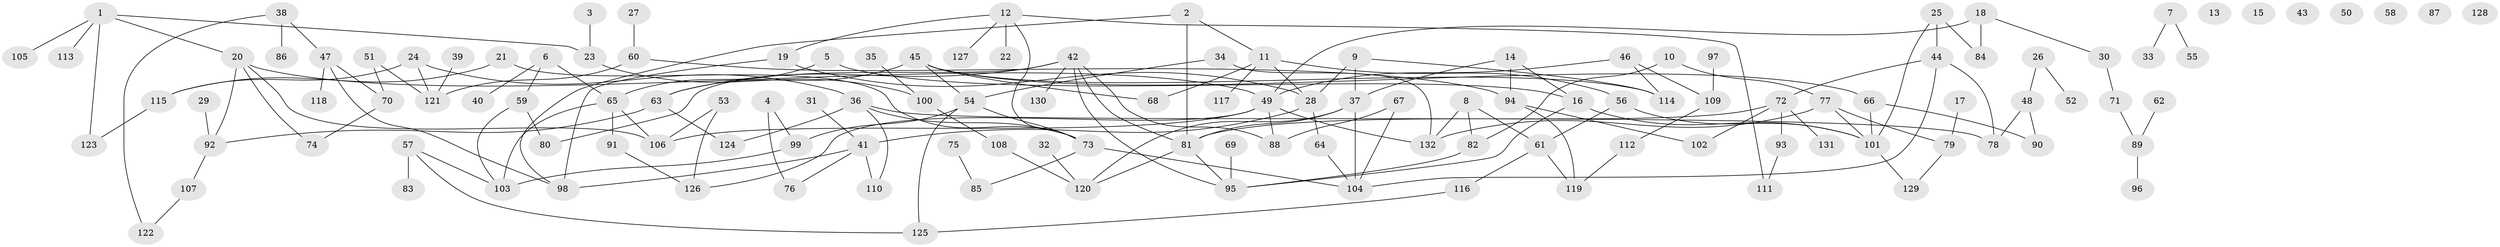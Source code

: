 // coarse degree distribution, {0: 0.20512820512820512, 1: 0.28205128205128205, 6: 0.1282051282051282, 2: 0.10256410256410256, 3: 0.10256410256410256, 4: 0.10256410256410256, 5: 0.02564102564102564, 14: 0.02564102564102564, 8: 0.02564102564102564}
// Generated by graph-tools (version 1.1) at 2025/43/03/04/25 21:43:16]
// undirected, 132 vertices, 173 edges
graph export_dot {
graph [start="1"]
  node [color=gray90,style=filled];
  1;
  2;
  3;
  4;
  5;
  6;
  7;
  8;
  9;
  10;
  11;
  12;
  13;
  14;
  15;
  16;
  17;
  18;
  19;
  20;
  21;
  22;
  23;
  24;
  25;
  26;
  27;
  28;
  29;
  30;
  31;
  32;
  33;
  34;
  35;
  36;
  37;
  38;
  39;
  40;
  41;
  42;
  43;
  44;
  45;
  46;
  47;
  48;
  49;
  50;
  51;
  52;
  53;
  54;
  55;
  56;
  57;
  58;
  59;
  60;
  61;
  62;
  63;
  64;
  65;
  66;
  67;
  68;
  69;
  70;
  71;
  72;
  73;
  74;
  75;
  76;
  77;
  78;
  79;
  80;
  81;
  82;
  83;
  84;
  85;
  86;
  87;
  88;
  89;
  90;
  91;
  92;
  93;
  94;
  95;
  96;
  97;
  98;
  99;
  100;
  101;
  102;
  103;
  104;
  105;
  106;
  107;
  108;
  109;
  110;
  111;
  112;
  113;
  114;
  115;
  116;
  117;
  118;
  119;
  120;
  121;
  122;
  123;
  124;
  125;
  126;
  127;
  128;
  129;
  130;
  131;
  132;
  1 -- 20;
  1 -- 23;
  1 -- 105;
  1 -- 113;
  1 -- 123;
  2 -- 11;
  2 -- 81;
  2 -- 98;
  3 -- 23;
  4 -- 76;
  4 -- 99;
  5 -- 16;
  5 -- 65;
  6 -- 40;
  6 -- 59;
  6 -- 65;
  7 -- 33;
  7 -- 55;
  8 -- 61;
  8 -- 82;
  8 -- 132;
  9 -- 28;
  9 -- 37;
  9 -- 114;
  10 -- 77;
  10 -- 82;
  11 -- 28;
  11 -- 56;
  11 -- 68;
  11 -- 117;
  12 -- 19;
  12 -- 22;
  12 -- 73;
  12 -- 111;
  12 -- 127;
  14 -- 16;
  14 -- 37;
  14 -- 94;
  16 -- 95;
  16 -- 101;
  17 -- 79;
  18 -- 30;
  18 -- 49;
  18 -- 84;
  19 -- 28;
  19 -- 98;
  20 -- 49;
  20 -- 74;
  20 -- 92;
  20 -- 106;
  21 -- 73;
  21 -- 115;
  23 -- 100;
  24 -- 36;
  24 -- 115;
  24 -- 121;
  25 -- 44;
  25 -- 84;
  25 -- 101;
  26 -- 48;
  26 -- 52;
  27 -- 60;
  28 -- 41;
  28 -- 64;
  29 -- 92;
  30 -- 71;
  31 -- 41;
  32 -- 120;
  34 -- 54;
  34 -- 132;
  35 -- 100;
  36 -- 73;
  36 -- 78;
  36 -- 110;
  36 -- 124;
  37 -- 81;
  37 -- 104;
  37 -- 120;
  38 -- 47;
  38 -- 86;
  38 -- 122;
  39 -- 121;
  41 -- 76;
  41 -- 98;
  41 -- 110;
  42 -- 63;
  42 -- 80;
  42 -- 81;
  42 -- 88;
  42 -- 95;
  42 -- 130;
  44 -- 72;
  44 -- 78;
  44 -- 104;
  45 -- 54;
  45 -- 63;
  45 -- 66;
  45 -- 68;
  45 -- 114;
  46 -- 49;
  46 -- 109;
  46 -- 114;
  47 -- 70;
  47 -- 98;
  47 -- 118;
  48 -- 78;
  48 -- 90;
  49 -- 88;
  49 -- 106;
  49 -- 126;
  49 -- 132;
  51 -- 70;
  51 -- 121;
  53 -- 106;
  53 -- 126;
  54 -- 73;
  54 -- 99;
  54 -- 125;
  56 -- 61;
  56 -- 101;
  57 -- 83;
  57 -- 103;
  57 -- 125;
  59 -- 80;
  59 -- 103;
  60 -- 94;
  60 -- 121;
  61 -- 116;
  61 -- 119;
  62 -- 89;
  63 -- 92;
  63 -- 124;
  64 -- 104;
  65 -- 91;
  65 -- 103;
  65 -- 106;
  66 -- 90;
  66 -- 101;
  67 -- 88;
  67 -- 104;
  69 -- 95;
  70 -- 74;
  71 -- 89;
  72 -- 81;
  72 -- 93;
  72 -- 102;
  72 -- 131;
  73 -- 85;
  73 -- 104;
  75 -- 85;
  77 -- 79;
  77 -- 101;
  77 -- 132;
  79 -- 129;
  81 -- 95;
  81 -- 120;
  82 -- 95;
  89 -- 96;
  91 -- 126;
  92 -- 107;
  93 -- 111;
  94 -- 102;
  94 -- 119;
  97 -- 109;
  99 -- 103;
  100 -- 108;
  101 -- 129;
  107 -- 122;
  108 -- 120;
  109 -- 112;
  112 -- 119;
  115 -- 123;
  116 -- 125;
}
